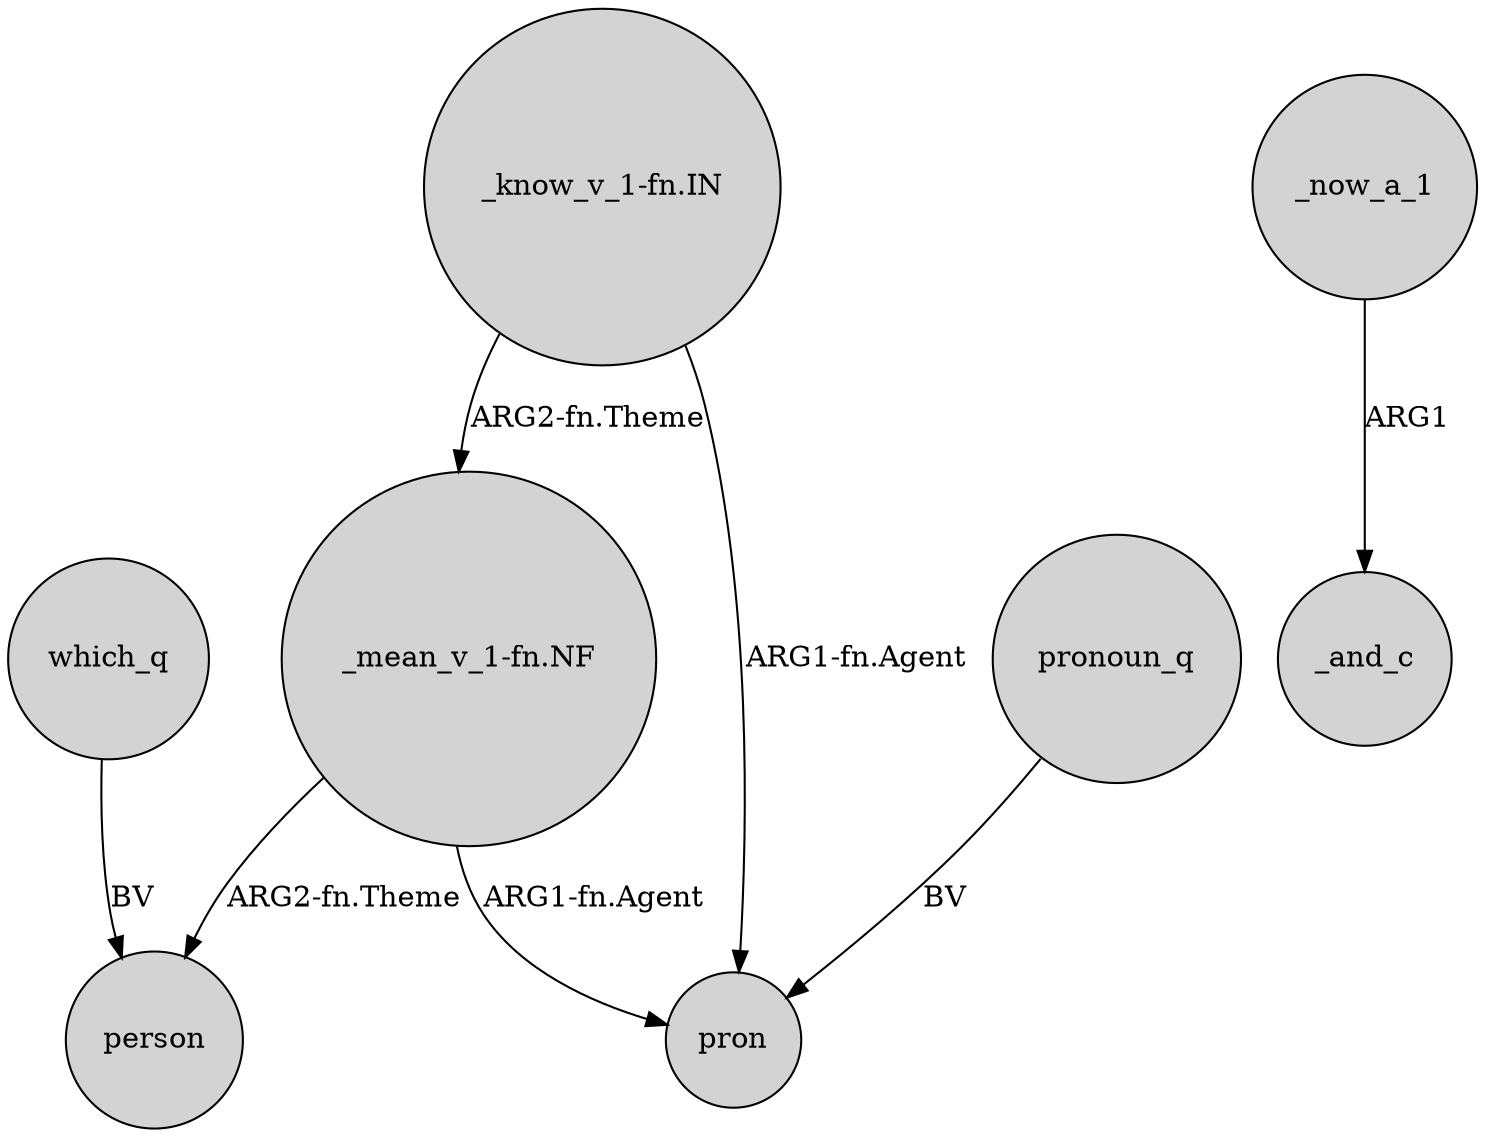 digraph {
	node [shape=circle style=filled]
	which_q -> person [label=BV]
	"_know_v_1-fn.IN" -> "_mean_v_1-fn.NF" [label="ARG2-fn.Theme"]
	"_know_v_1-fn.IN" -> pron [label="ARG1-fn.Agent"]
	"_mean_v_1-fn.NF" -> person [label="ARG2-fn.Theme"]
	_now_a_1 -> _and_c [label=ARG1]
	"_mean_v_1-fn.NF" -> pron [label="ARG1-fn.Agent"]
	pronoun_q -> pron [label=BV]
}
